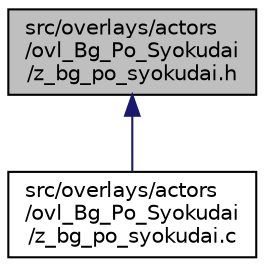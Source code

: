 digraph "src/overlays/actors/ovl_Bg_Po_Syokudai/z_bg_po_syokudai.h"
{
 // LATEX_PDF_SIZE
  edge [fontname="Helvetica",fontsize="10",labelfontname="Helvetica",labelfontsize="10"];
  node [fontname="Helvetica",fontsize="10",shape=record];
  Node1 [label="src/overlays/actors\l/ovl_Bg_Po_Syokudai\l/z_bg_po_syokudai.h",height=0.2,width=0.4,color="black", fillcolor="grey75", style="filled", fontcolor="black",tooltip=" "];
  Node1 -> Node2 [dir="back",color="midnightblue",fontsize="10",style="solid",fontname="Helvetica"];
  Node2 [label="src/overlays/actors\l/ovl_Bg_Po_Syokudai\l/z_bg_po_syokudai.c",height=0.2,width=0.4,color="black", fillcolor="white", style="filled",URL="$db/d49/z__bg__po__syokudai_8c.html",tooltip=" "];
}
